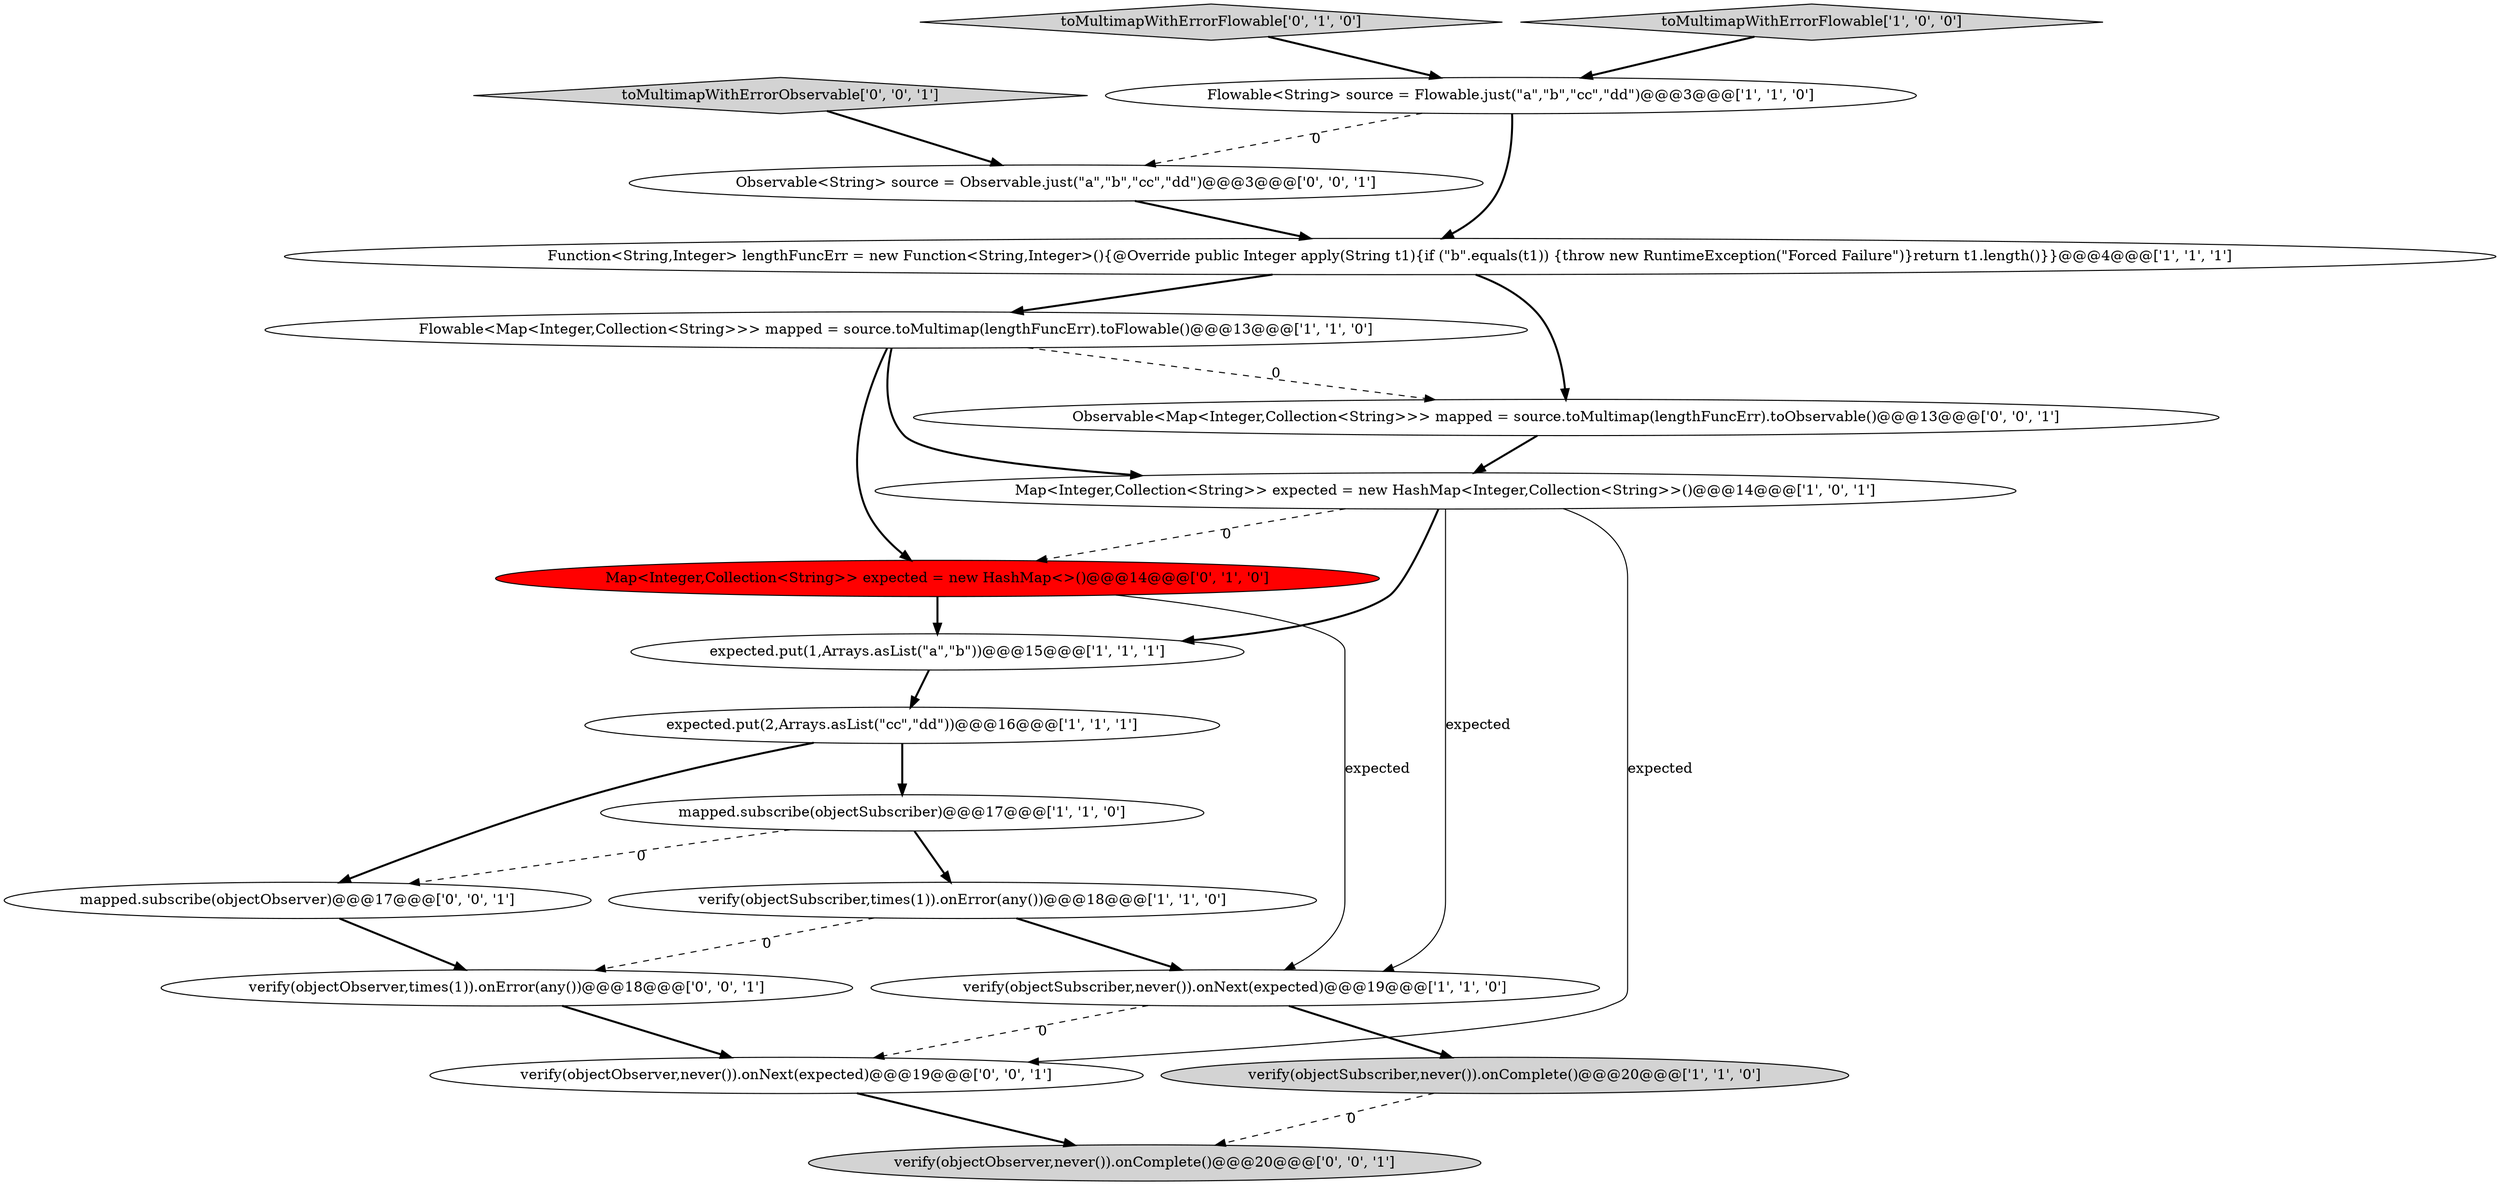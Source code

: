 digraph {
1 [style = filled, label = "Flowable<Map<Integer,Collection<String>>> mapped = source.toMultimap(lengthFuncErr).toFlowable()@@@13@@@['1', '1', '0']", fillcolor = white, shape = ellipse image = "AAA0AAABBB1BBB"];
9 [style = filled, label = "Flowable<String> source = Flowable.just(\"a\",\"b\",\"cc\",\"dd\")@@@3@@@['1', '1', '0']", fillcolor = white, shape = ellipse image = "AAA0AAABBB1BBB"];
0 [style = filled, label = "Function<String,Integer> lengthFuncErr = new Function<String,Integer>(){@Override public Integer apply(String t1){if (\"b\".equals(t1)) {throw new RuntimeException(\"Forced Failure\")}return t1.length()}}@@@4@@@['1', '1', '1']", fillcolor = white, shape = ellipse image = "AAA0AAABBB1BBB"];
3 [style = filled, label = "verify(objectSubscriber,times(1)).onError(any())@@@18@@@['1', '1', '0']", fillcolor = white, shape = ellipse image = "AAA0AAABBB1BBB"];
11 [style = filled, label = "toMultimapWithErrorFlowable['0', '1', '0']", fillcolor = lightgray, shape = diamond image = "AAA0AAABBB2BBB"];
15 [style = filled, label = "mapped.subscribe(objectObserver)@@@17@@@['0', '0', '1']", fillcolor = white, shape = ellipse image = "AAA0AAABBB3BBB"];
10 [style = filled, label = "expected.put(1,Arrays.asList(\"a\",\"b\"))@@@15@@@['1', '1', '1']", fillcolor = white, shape = ellipse image = "AAA0AAABBB1BBB"];
13 [style = filled, label = "Observable<String> source = Observable.just(\"a\",\"b\",\"cc\",\"dd\")@@@3@@@['0', '0', '1']", fillcolor = white, shape = ellipse image = "AAA0AAABBB3BBB"];
12 [style = filled, label = "Map<Integer,Collection<String>> expected = new HashMap<>()@@@14@@@['0', '1', '0']", fillcolor = red, shape = ellipse image = "AAA1AAABBB2BBB"];
17 [style = filled, label = "verify(objectObserver,never()).onComplete()@@@20@@@['0', '0', '1']", fillcolor = lightgray, shape = ellipse image = "AAA0AAABBB3BBB"];
5 [style = filled, label = "verify(objectSubscriber,never()).onComplete()@@@20@@@['1', '1', '0']", fillcolor = lightgray, shape = ellipse image = "AAA0AAABBB1BBB"];
14 [style = filled, label = "Observable<Map<Integer,Collection<String>>> mapped = source.toMultimap(lengthFuncErr).toObservable()@@@13@@@['0', '0', '1']", fillcolor = white, shape = ellipse image = "AAA0AAABBB3BBB"];
18 [style = filled, label = "verify(objectObserver,times(1)).onError(any())@@@18@@@['0', '0', '1']", fillcolor = white, shape = ellipse image = "AAA0AAABBB3BBB"];
8 [style = filled, label = "expected.put(2,Arrays.asList(\"cc\",\"dd\"))@@@16@@@['1', '1', '1']", fillcolor = white, shape = ellipse image = "AAA0AAABBB1BBB"];
16 [style = filled, label = "toMultimapWithErrorObservable['0', '0', '1']", fillcolor = lightgray, shape = diamond image = "AAA0AAABBB3BBB"];
4 [style = filled, label = "verify(objectSubscriber,never()).onNext(expected)@@@19@@@['1', '1', '0']", fillcolor = white, shape = ellipse image = "AAA0AAABBB1BBB"];
6 [style = filled, label = "mapped.subscribe(objectSubscriber)@@@17@@@['1', '1', '0']", fillcolor = white, shape = ellipse image = "AAA0AAABBB1BBB"];
19 [style = filled, label = "verify(objectObserver,never()).onNext(expected)@@@19@@@['0', '0', '1']", fillcolor = white, shape = ellipse image = "AAA0AAABBB3BBB"];
7 [style = filled, label = "Map<Integer,Collection<String>> expected = new HashMap<Integer,Collection<String>>()@@@14@@@['1', '0', '1']", fillcolor = white, shape = ellipse image = "AAA0AAABBB1BBB"];
2 [style = filled, label = "toMultimapWithErrorFlowable['1', '0', '0']", fillcolor = lightgray, shape = diamond image = "AAA0AAABBB1BBB"];
6->3 [style = bold, label=""];
16->13 [style = bold, label=""];
8->15 [style = bold, label=""];
9->0 [style = bold, label=""];
7->19 [style = solid, label="expected"];
1->14 [style = dashed, label="0"];
7->10 [style = bold, label=""];
3->18 [style = dashed, label="0"];
18->19 [style = bold, label=""];
8->6 [style = bold, label=""];
19->17 [style = bold, label=""];
2->9 [style = bold, label=""];
11->9 [style = bold, label=""];
1->7 [style = bold, label=""];
3->4 [style = bold, label=""];
15->18 [style = bold, label=""];
14->7 [style = bold, label=""];
0->14 [style = bold, label=""];
12->10 [style = bold, label=""];
5->17 [style = dashed, label="0"];
10->8 [style = bold, label=""];
6->15 [style = dashed, label="0"];
12->4 [style = solid, label="expected"];
0->1 [style = bold, label=""];
9->13 [style = dashed, label="0"];
1->12 [style = bold, label=""];
7->12 [style = dashed, label="0"];
4->19 [style = dashed, label="0"];
7->4 [style = solid, label="expected"];
4->5 [style = bold, label=""];
13->0 [style = bold, label=""];
}
